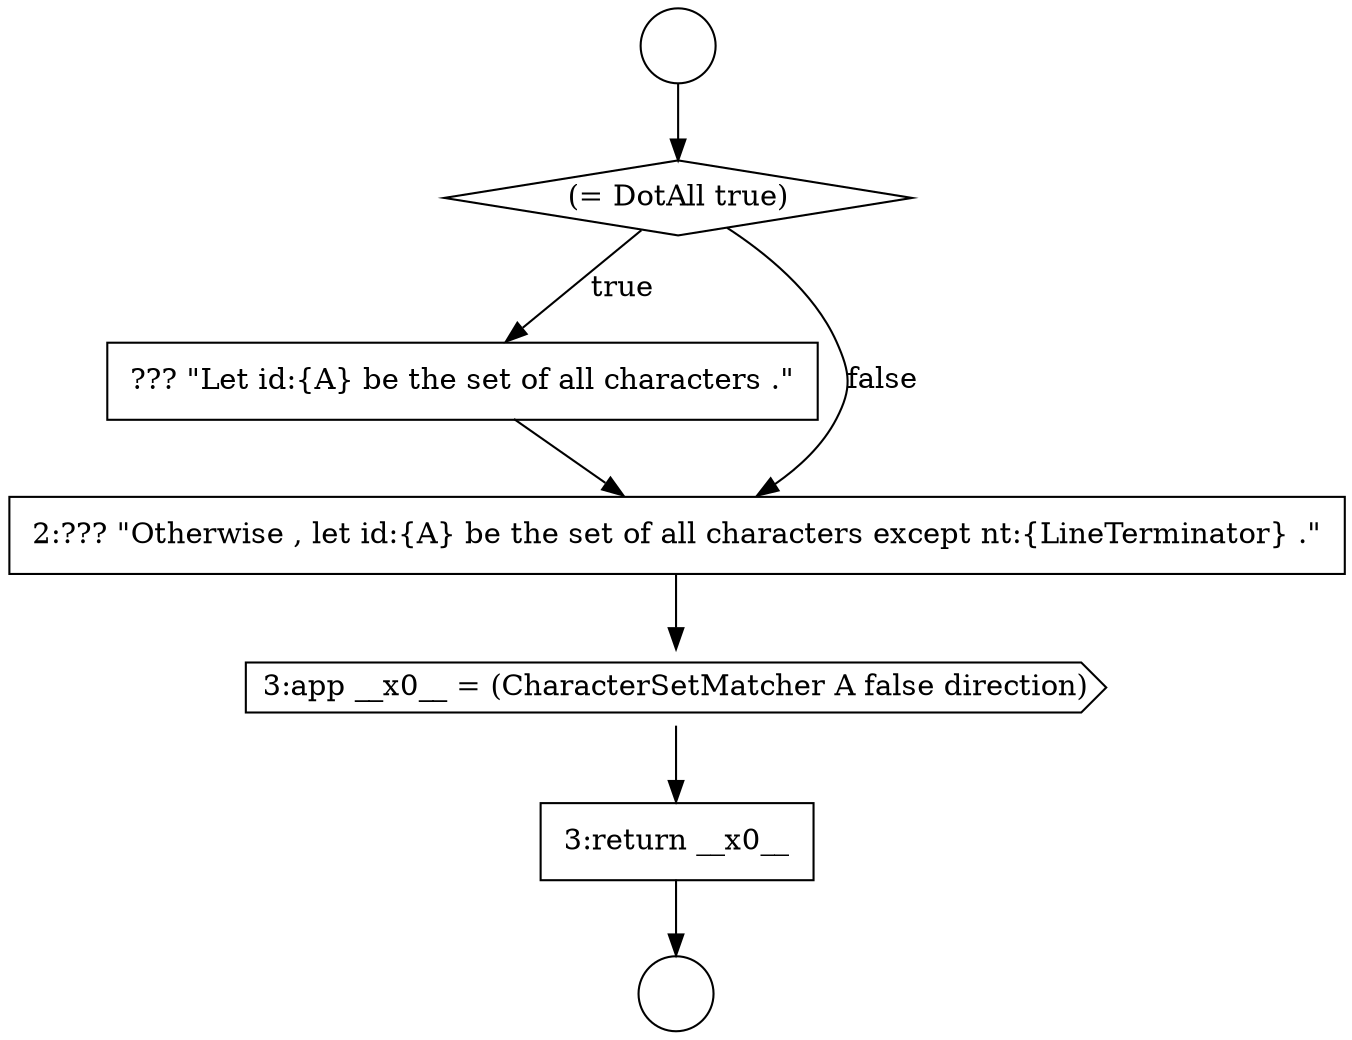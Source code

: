 digraph {
  node14358 [shape=none, margin=0, label=<<font color="black">
    <table border="0" cellborder="1" cellspacing="0" cellpadding="10">
      <tr><td align="left">??? &quot;Let id:{A} be the set of all characters .&quot;</td></tr>
    </table>
  </font>> color="black" fillcolor="white" style=filled]
  node14361 [shape=none, margin=0, label=<<font color="black">
    <table border="0" cellborder="1" cellspacing="0" cellpadding="10">
      <tr><td align="left">3:return __x0__</td></tr>
    </table>
  </font>> color="black" fillcolor="white" style=filled]
  node14357 [shape=diamond, label=<<font color="black">(= DotAll true)</font>> color="black" fillcolor="white" style=filled]
  node14360 [shape=cds, label=<<font color="black">3:app __x0__ = (CharacterSetMatcher A false direction)</font>> color="black" fillcolor="white" style=filled]
  node14356 [shape=circle label=" " color="black" fillcolor="white" style=filled]
  node14359 [shape=none, margin=0, label=<<font color="black">
    <table border="0" cellborder="1" cellspacing="0" cellpadding="10">
      <tr><td align="left">2:??? &quot;Otherwise , let id:{A} be the set of all characters except nt:{LineTerminator} .&quot;</td></tr>
    </table>
  </font>> color="black" fillcolor="white" style=filled]
  node14355 [shape=circle label=" " color="black" fillcolor="white" style=filled]
  node14358 -> node14359 [ color="black"]
  node14361 -> node14356 [ color="black"]
  node14355 -> node14357 [ color="black"]
  node14359 -> node14360 [ color="black"]
  node14360 -> node14361 [ color="black"]
  node14357 -> node14358 [label=<<font color="black">true</font>> color="black"]
  node14357 -> node14359 [label=<<font color="black">false</font>> color="black"]
}
